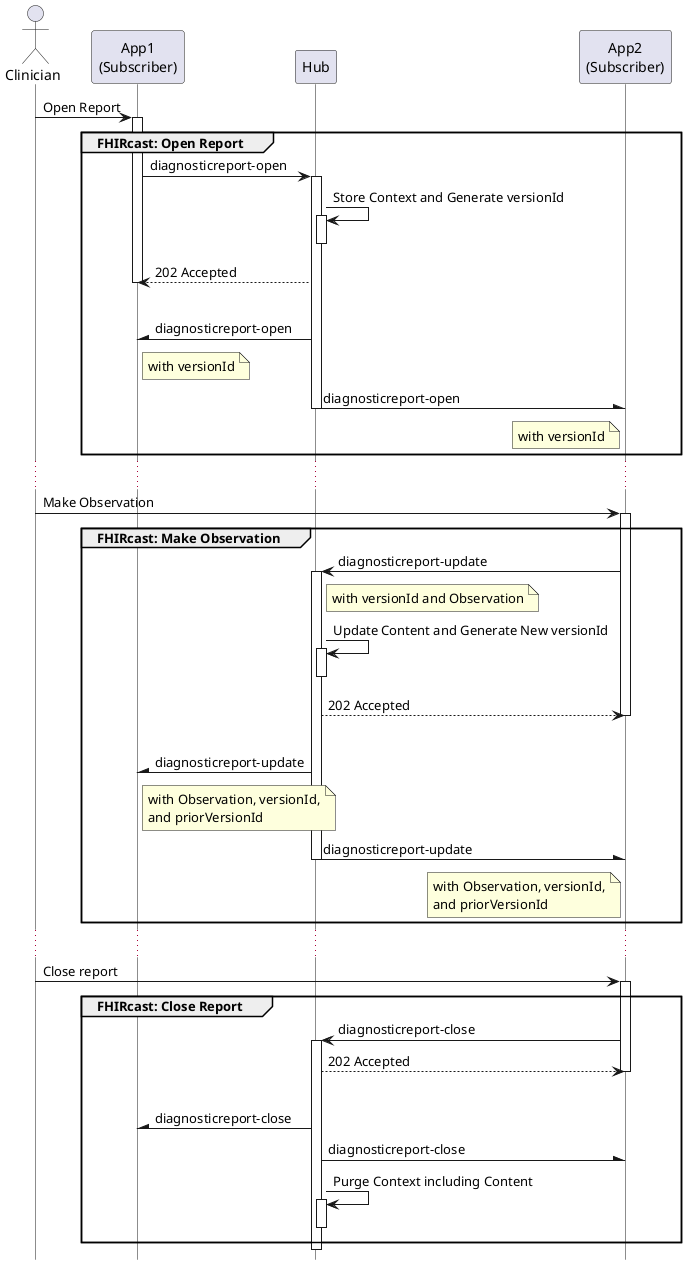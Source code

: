 @startuml
skinparam shadowing false
skinparam lifelineStrategy nosolid
hide footbox

actor Clinician
participant "App1\n(Subscriber)" as App1
participant Hub
participant "App2\n(Subscriber)" as App2

Clinician -> App1: Open Report
group FHIRcast: Open Report
activate App1
App1 -> Hub: diagnosticreport-open
activate Hub
Hub -> Hub++--: Store Context and Generate versionId
App1 <-- Hub: 202 Accepted
|||
deactivate App1
Hub -\ App1: diagnosticreport-open
note right App1: with versionId
Hub -\ App2: diagnosticreport-open
note left App2: with versionId
deactivate Hub
end
...
Clinician -> App2: Make Observation
group FHIRcast: Make Observation
activate App2
App2 -> Hub: diagnosticreport-update
activate Hub
note right Hub: with versionId and Observation
Hub -> Hub++--: Update Content and Generate New versionId
App2 <-- Hub: 202 Accepted
deactivate App2
|||
Hub -\ App1: diagnosticreport-update
note right App1: with Observation, versionId,\nand priorVersionId
Hub -\ App2: diagnosticreport-update
note left App2: with Observation, versionId,\nand priorVersionId
deactivate Hub
end
...
Clinician -> App2: Close report
group FHIRcast: Close Report
activate App2
App2 -> Hub: diagnosticreport-close
activate Hub
App2 <-- Hub: 202 Accepted
deactivate App2
|||
Hub -\ App1: diagnosticreport-close
Hub -\ App2: diagnosticreport-close
Hub -> Hub++--: Purge Context including Content
end
deactivate Hub

@enduml